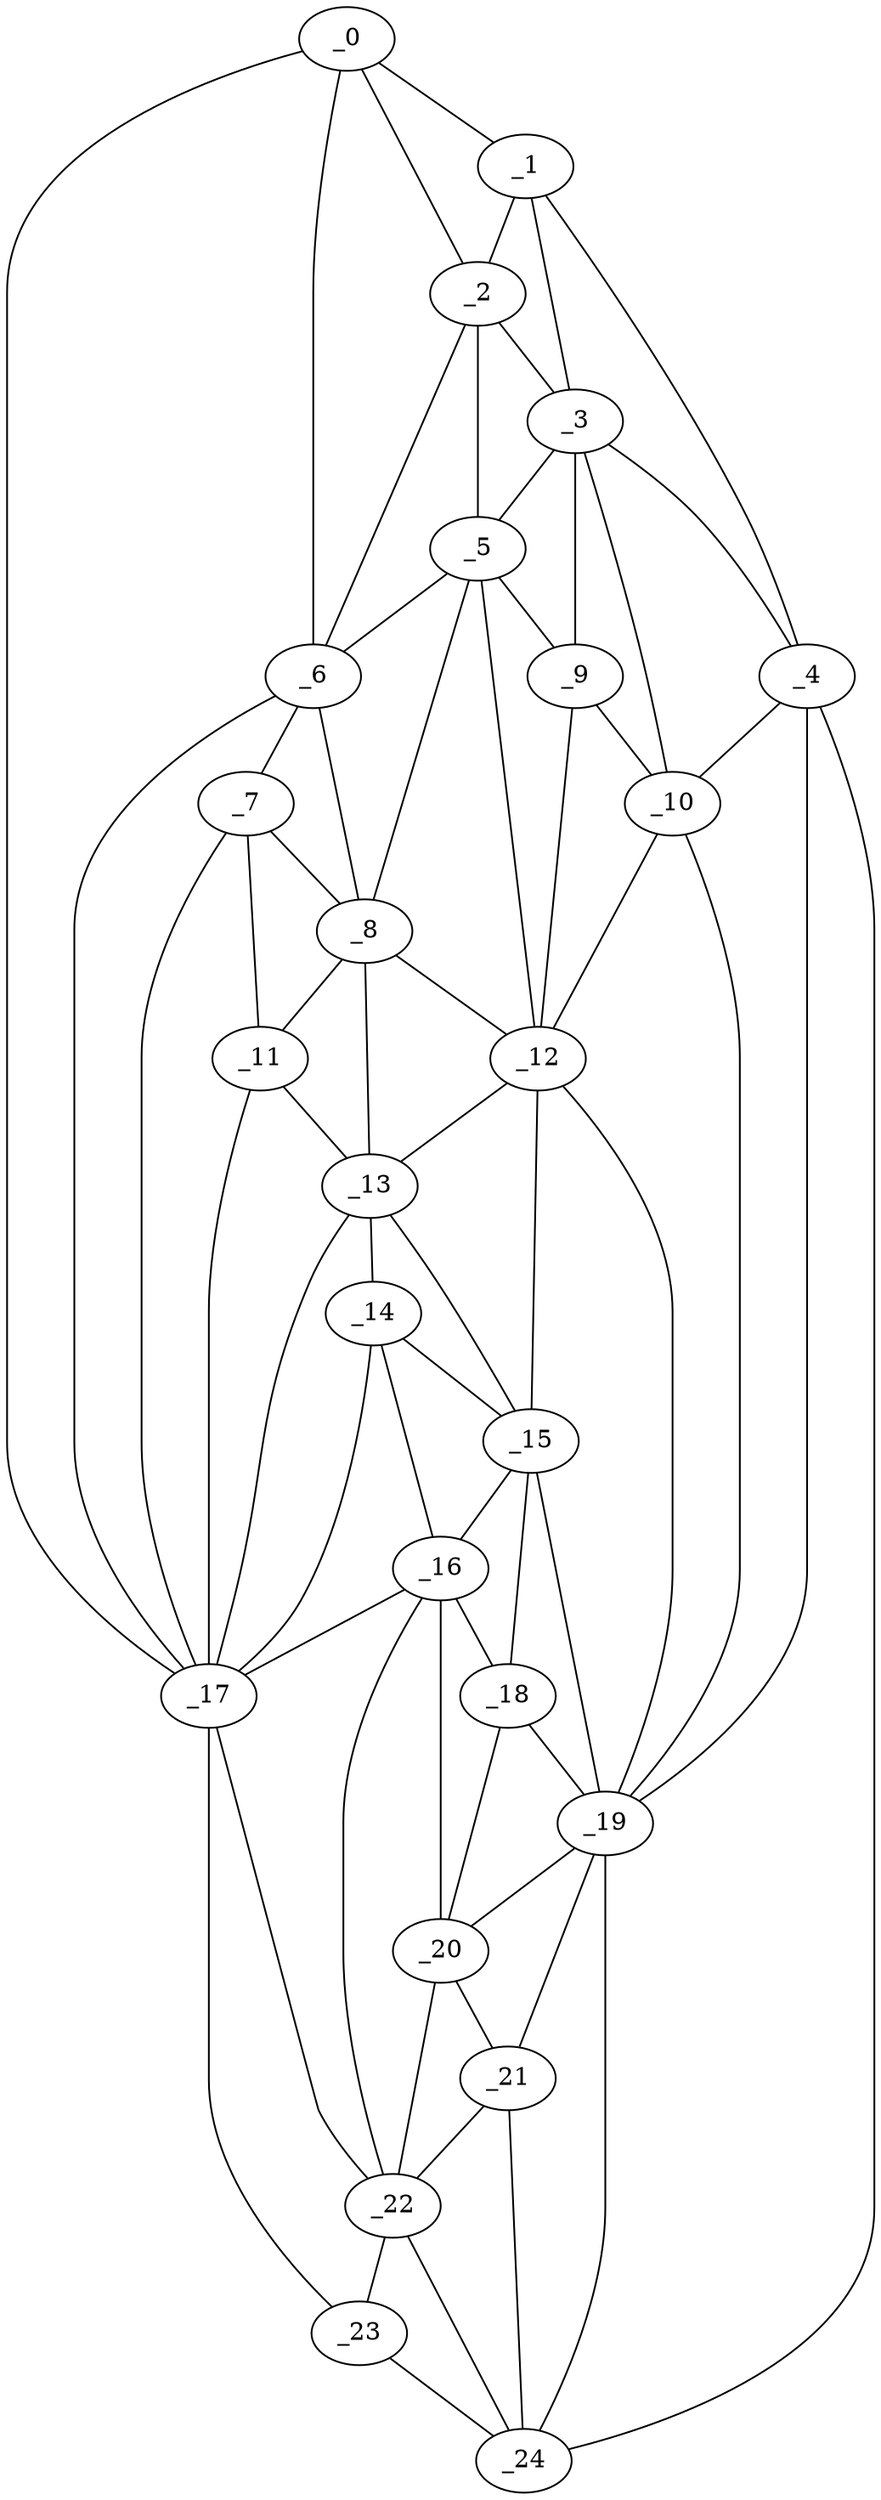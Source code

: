 graph "obj67__305.gxl" {
	_0	 [x=5,
		y=73];
	_1	 [x=5,
		y=93];
	_0 -- _1	 [valence=1];
	_2	 [x=28,
		y=67];
	_0 -- _2	 [valence=2];
	_6	 [x=51,
		y=50];
	_0 -- _6	 [valence=2];
	_17	 [x=91,
		y=25];
	_0 -- _17	 [valence=1];
	_1 -- _2	 [valence=2];
	_3	 [x=38,
		y=83];
	_1 -- _3	 [valence=1];
	_4	 [x=39,
		y=101];
	_1 -- _4	 [valence=1];
	_2 -- _3	 [valence=2];
	_5	 [x=43,
		y=61];
	_2 -- _5	 [valence=1];
	_2 -- _6	 [valence=2];
	_3 -- _4	 [valence=1];
	_3 -- _5	 [valence=2];
	_9	 [x=63,
		y=79];
	_3 -- _9	 [valence=1];
	_10	 [x=63,
		y=83];
	_3 -- _10	 [valence=1];
	_4 -- _10	 [valence=2];
	_19	 [x=99,
		y=65];
	_4 -- _19	 [valence=2];
	_24	 [x=125,
		y=52];
	_4 -- _24	 [valence=1];
	_5 -- _6	 [valence=1];
	_8	 [x=58,
		y=55];
	_5 -- _8	 [valence=2];
	_5 -- _9	 [valence=2];
	_12	 [x=66,
		y=72];
	_5 -- _12	 [valence=2];
	_7	 [x=57,
		y=47];
	_6 -- _7	 [valence=1];
	_6 -- _8	 [valence=2];
	_6 -- _17	 [valence=2];
	_7 -- _8	 [valence=2];
	_11	 [x=65,
		y=43];
	_7 -- _11	 [valence=2];
	_7 -- _17	 [valence=1];
	_8 -- _11	 [valence=2];
	_8 -- _12	 [valence=2];
	_13	 [x=71,
		y=44];
	_8 -- _13	 [valence=2];
	_9 -- _10	 [valence=2];
	_9 -- _12	 [valence=1];
	_10 -- _12	 [valence=2];
	_10 -- _19	 [valence=2];
	_11 -- _13	 [valence=2];
	_11 -- _17	 [valence=2];
	_12 -- _13	 [valence=2];
	_15	 [x=88,
		y=58];
	_12 -- _15	 [valence=2];
	_12 -- _19	 [valence=2];
	_14	 [x=81,
		y=43];
	_13 -- _14	 [valence=2];
	_13 -- _15	 [valence=2];
	_13 -- _17	 [valence=2];
	_14 -- _15	 [valence=2];
	_16	 [x=89,
		y=43];
	_14 -- _16	 [valence=2];
	_14 -- _17	 [valence=2];
	_15 -- _16	 [valence=2];
	_18	 [x=92,
		y=56];
	_15 -- _18	 [valence=2];
	_15 -- _19	 [valence=2];
	_16 -- _17	 [valence=2];
	_16 -- _18	 [valence=1];
	_20	 [x=100,
		y=55];
	_16 -- _20	 [valence=2];
	_22	 [x=107,
		y=33];
	_16 -- _22	 [valence=1];
	_17 -- _22	 [valence=1];
	_23	 [x=123,
		y=33];
	_17 -- _23	 [valence=1];
	_18 -- _19	 [valence=2];
	_18 -- _20	 [valence=1];
	_19 -- _20	 [valence=2];
	_21	 [x=105,
		y=58];
	_19 -- _21	 [valence=1];
	_19 -- _24	 [valence=1];
	_20 -- _21	 [valence=2];
	_20 -- _22	 [valence=2];
	_21 -- _22	 [valence=1];
	_21 -- _24	 [valence=2];
	_22 -- _23	 [valence=2];
	_22 -- _24	 [valence=1];
	_23 -- _24	 [valence=1];
}

